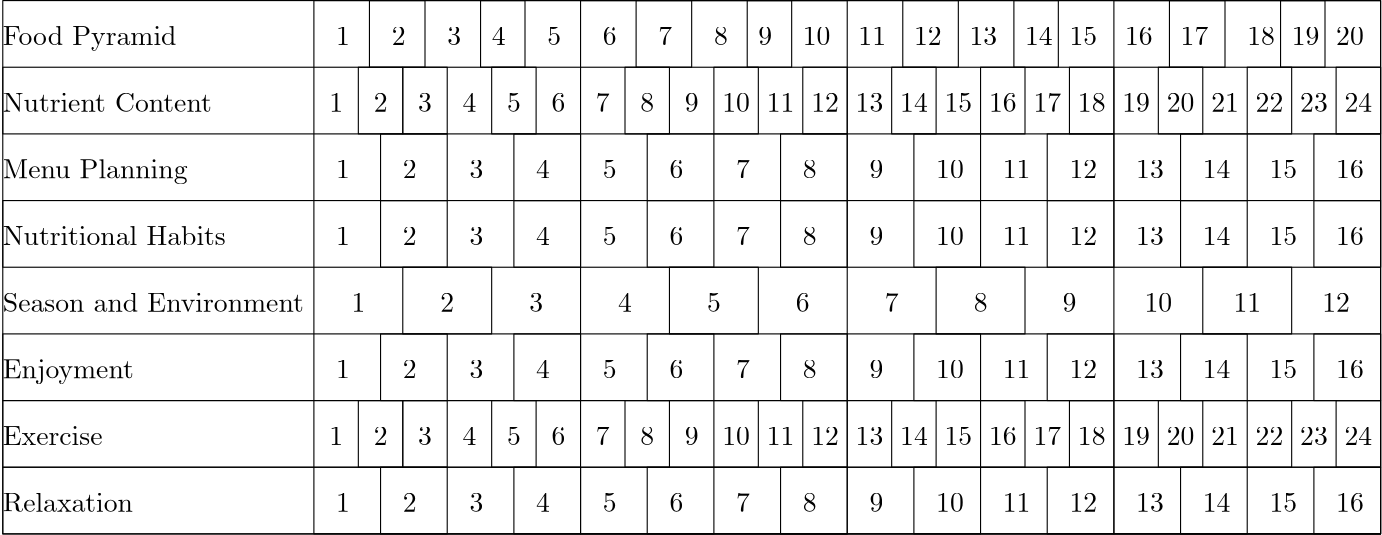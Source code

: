 <?xml version="1.0"?>
<!DOCTYPE ipe SYSTEM "ipe.dtd">
<ipe version="70218" creator="Ipe 7.2.24">
<info created="D:20240304120435" modified="D:20240304125655"/>
<ipestyle name="basic">
<symbol name="arrow/arc(spx)">
<path stroke="sym-stroke" fill="sym-stroke" pen="sym-pen">
0 0 m
-1 0.333 l
-1 -0.333 l
h
</path>
</symbol>
<symbol name="arrow/farc(spx)">
<path stroke="sym-stroke" fill="white" pen="sym-pen">
0 0 m
-1 0.333 l
-1 -0.333 l
h
</path>
</symbol>
<symbol name="arrow/ptarc(spx)">
<path stroke="sym-stroke" fill="sym-stroke" pen="sym-pen">
0 0 m
-1 0.333 l
-0.8 0 l
-1 -0.333 l
h
</path>
</symbol>
<symbol name="arrow/fptarc(spx)">
<path stroke="sym-stroke" fill="white" pen="sym-pen">
0 0 m
-1 0.333 l
-0.8 0 l
-1 -0.333 l
h
</path>
</symbol>
<symbol name="mark/circle(sx)" transformations="translations">
<path fill="sym-stroke">
0.6 0 0 0.6 0 0 e
0.4 0 0 0.4 0 0 e
</path>
</symbol>
<symbol name="mark/disk(sx)" transformations="translations">
<path fill="sym-stroke">
0.6 0 0 0.6 0 0 e
</path>
</symbol>
<symbol name="mark/fdisk(sfx)" transformations="translations">
<group>
<path fill="sym-fill">
0.5 0 0 0.5 0 0 e
</path>
<path fill="sym-stroke" fillrule="eofill">
0.6 0 0 0.6 0 0 e
0.4 0 0 0.4 0 0 e
</path>
</group>
</symbol>
<symbol name="mark/box(sx)" transformations="translations">
<path fill="sym-stroke" fillrule="eofill">
-0.6 -0.6 m
0.6 -0.6 l
0.6 0.6 l
-0.6 0.6 l
h
-0.4 -0.4 m
0.4 -0.4 l
0.4 0.4 l
-0.4 0.4 l
h
</path>
</symbol>
<symbol name="mark/square(sx)" transformations="translations">
<path fill="sym-stroke">
-0.6 -0.6 m
0.6 -0.6 l
0.6 0.6 l
-0.6 0.6 l
h
</path>
</symbol>
<symbol name="mark/fsquare(sfx)" transformations="translations">
<group>
<path fill="sym-fill">
-0.5 -0.5 m
0.5 -0.5 l
0.5 0.5 l
-0.5 0.5 l
h
</path>
<path fill="sym-stroke" fillrule="eofill">
-0.6 -0.6 m
0.6 -0.6 l
0.6 0.6 l
-0.6 0.6 l
h
-0.4 -0.4 m
0.4 -0.4 l
0.4 0.4 l
-0.4 0.4 l
h
</path>
</group>
</symbol>
<symbol name="mark/cross(sx)" transformations="translations">
<group>
<path fill="sym-stroke">
-0.43 -0.57 m
0.57 0.43 l
0.43 0.57 l
-0.57 -0.43 l
h
</path>
<path fill="sym-stroke">
-0.43 0.57 m
0.57 -0.43 l
0.43 -0.57 l
-0.57 0.43 l
h
</path>
</group>
</symbol>
<symbol name="arrow/fnormal(spx)">
<path stroke="sym-stroke" fill="white" pen="sym-pen">
0 0 m
-1 0.333 l
-1 -0.333 l
h
</path>
</symbol>
<symbol name="arrow/pointed(spx)">
<path stroke="sym-stroke" fill="sym-stroke" pen="sym-pen">
0 0 m
-1 0.333 l
-0.8 0 l
-1 -0.333 l
h
</path>
</symbol>
<symbol name="arrow/fpointed(spx)">
<path stroke="sym-stroke" fill="white" pen="sym-pen">
0 0 m
-1 0.333 l
-0.8 0 l
-1 -0.333 l
h
</path>
</symbol>
<symbol name="arrow/linear(spx)">
<path stroke="sym-stroke" pen="sym-pen">
-1 0.333 m
0 0 l
-1 -0.333 l
</path>
</symbol>
<symbol name="arrow/fdouble(spx)">
<path stroke="sym-stroke" fill="white" pen="sym-pen">
0 0 m
-1 0.333 l
-1 -0.333 l
h
-1 0 m
-2 0.333 l
-2 -0.333 l
h
</path>
</symbol>
<symbol name="arrow/double(spx)">
<path stroke="sym-stroke" fill="sym-stroke" pen="sym-pen">
0 0 m
-1 0.333 l
-1 -0.333 l
h
-1 0 m
-2 0.333 l
-2 -0.333 l
h
</path>
</symbol>
<symbol name="arrow/mid-normal(spx)">
<path stroke="sym-stroke" fill="sym-stroke" pen="sym-pen">
0.5 0 m
-0.5 0.333 l
-0.5 -0.333 l
h
</path>
</symbol>
<symbol name="arrow/mid-fnormal(spx)">
<path stroke="sym-stroke" fill="white" pen="sym-pen">
0.5 0 m
-0.5 0.333 l
-0.5 -0.333 l
h
</path>
</symbol>
<symbol name="arrow/mid-pointed(spx)">
<path stroke="sym-stroke" fill="sym-stroke" pen="sym-pen">
0.5 0 m
-0.5 0.333 l
-0.3 0 l
-0.5 -0.333 l
h
</path>
</symbol>
<symbol name="arrow/mid-fpointed(spx)">
<path stroke="sym-stroke" fill="white" pen="sym-pen">
0.5 0 m
-0.5 0.333 l
-0.3 0 l
-0.5 -0.333 l
h
</path>
</symbol>
<symbol name="arrow/mid-double(spx)">
<path stroke="sym-stroke" fill="sym-stroke" pen="sym-pen">
1 0 m
0 0.333 l
0 -0.333 l
h
0 0 m
-1 0.333 l
-1 -0.333 l
h
</path>
</symbol>
<symbol name="arrow/mid-fdouble(spx)">
<path stroke="sym-stroke" fill="white" pen="sym-pen">
1 0 m
0 0.333 l
0 -0.333 l
h
0 0 m
-1 0.333 l
-1 -0.333 l
h
</path>
</symbol>
<anglesize name="22.5 deg" value="22.5"/>
<anglesize name="30 deg" value="30"/>
<anglesize name="45 deg" value="45"/>
<anglesize name="60 deg" value="60"/>
<anglesize name="90 deg" value="90"/>
<arrowsize name="large" value="10"/>
<arrowsize name="small" value="5"/>
<arrowsize name="tiny" value="3"/>
<color name="blue" value="0 0 1"/>
<color name="brown" value="0.647 0.165 0.165"/>
<color name="darkblue" value="0 0 0.545"/>
<color name="darkcyan" value="0 0.545 0.545"/>
<color name="darkgray" value="0.663"/>
<color name="darkgreen" value="0 0.392 0"/>
<color name="darkmagenta" value="0.545 0 0.545"/>
<color name="darkorange" value="1 0.549 0"/>
<color name="darkred" value="0.545 0 0"/>
<color name="gold" value="1 0.843 0"/>
<color name="gray" value="0.745"/>
<color name="green" value="0 1 0"/>
<color name="lightblue" value="0.678 0.847 0.902"/>
<color name="lightcyan" value="0.878 1 1"/>
<color name="lightgray" value="0.827"/>
<color name="lightgreen" value="0.565 0.933 0.565"/>
<color name="lightyellow" value="1 1 0.878"/>
<color name="navy" value="0 0 0.502"/>
<color name="orange" value="1 0.647 0"/>
<color name="pink" value="1 0.753 0.796"/>
<color name="purple" value="0.627 0.125 0.941"/>
<color name="red" value="1 0 0"/>
<color name="seagreen" value="0.18 0.545 0.341"/>
<color name="turquoise" value="0.251 0.878 0.816"/>
<color name="violet" value="0.933 0.51 0.933"/>
<color name="yellow" value="1 1 0"/>
<dashstyle name="dash dot dotted" value="[4 2 1 2 1 2] 0"/>
<dashstyle name="dash dotted" value="[4 2 1 2] 0"/>
<dashstyle name="dashed" value="[4] 0"/>
<dashstyle name="dotted" value="[1 3] 0"/>
<gridsize name="10 pts (~3.5 mm)" value="10"/>
<gridsize name="14 pts (~5 mm)" value="14"/>
<gridsize name="16 pts (~6 mm)" value="16"/>
<gridsize name="20 pts (~7 mm)" value="20"/>
<gridsize name="28 pts (~10 mm)" value="28"/>
<gridsize name="32 pts (~12 mm)" value="32"/>
<gridsize name="4 pts" value="4"/>
<gridsize name="56 pts (~20 mm)" value="56"/>
<gridsize name="8 pts (~3 mm)" value="8"/>
<opacity name="10%" value="0.1"/>
<opacity name="30%" value="0.3"/>
<opacity name="50%" value="0.5"/>
<opacity name="75%" value="0.75"/>
<pen name="fat" value="1.2"/>
<pen name="heavier" value="0.8"/>
<pen name="ultrafat" value="2"/>
<symbolsize name="large" value="5"/>
<symbolsize name="small" value="2"/>
<symbolsize name="tiny" value="1.1"/>
<textsize name="Huge" value="\Huge"/>
<textsize name="LARGE" value="\LARGE"/>
<textsize name="Large" value="\Large"/>
<textsize name="footnote" value="\footnotesize"/>
<textsize name="huge" value="\huge"/>
<textsize name="large" value="\large"/>
<textsize name="small" value="\small"/>
<textsize name="tiny" value="\tiny"/>
<textstyle name="center" begin="\begin{center}" end="\end{center}"/>
<textstyle name="item" begin="\begin{itemize}\item{}" end="\end{itemize}"/>
<textstyle name="itemize" begin="\begin{itemize}" end="\end{itemize}"/>
<tiling name="falling" angle="-60" step="4" width="1"/>
<tiling name="rising" angle="30" step="4" width="1"/>
</ipestyle>
<page>
<layer name="alpha"/>
<view layers="alpha" active="alpha"/>
<text layer="alpha" transformations="translations" pos="16 816" stroke="black" type="label" width="62.571" height="6.926" depth="1.93" valign="baseline">Food Pyramid</text>
<text matrix="1 0 0 1 0 -8" transformations="translations" pos="16 800" stroke="black" type="label" width="75.301" height="6.808" depth="0" valign="baseline">Nutrient Content</text>
<text matrix="1 0 0 1 0 -16" transformations="translations" pos="16 784" stroke="black" type="label" width="66.556" height="6.926" depth="1.93" valign="baseline">Menu Planning</text>
<text matrix="1 0 0 1 0 -24" transformations="translations" pos="16 768" stroke="black" type="label" width="80.338" height="6.918" depth="0" valign="baseline">Nutritional Habits</text>
<text matrix="1 0 0 1 0 -32" transformations="translations" pos="16 752" stroke="black" type="label" width="108.427" height="6.918" depth="0" valign="baseline">Season and Environment</text>
<text matrix="1 0 0 1 0 -40" transformations="translations" pos="16 736" stroke="black" type="label" width="47.184" height="6.815" depth="1.93" valign="baseline">Enjoyment</text>
<text matrix="1 0 0 1 0 -48" transformations="translations" pos="16 720" stroke="black" type="label" width="35.921" height="6.808" depth="0" valign="baseline">Exercise</text>
<text matrix="1 0 0 1 0 -56" transformations="translations" pos="16 704" stroke="black" type="label" width="46.908" height="6.918" depth="0" valign="baseline">Relaxation</text>
<path stroke="black">
16 808 m
16 784 l
512 784 l
512 808 l
h
</path>
<path stroke="black">
16 760 m
16 736 l
512 736 l
512 760 l
h
</path>
<path stroke="black">
16 712 m
16 688 l
512 688 l
512 712 l
h
</path>
<path stroke="black">
16 664 m
16 640 l
512 640 l
512 664 l
h
</path>
<path stroke="black">
16 832 m
16 640 l
512 640 l
512 832 l
h
</path>
<path stroke="black">
128 832 m
128 640 l
512 640 l
512 832 l
h
</path>
<path stroke="black">
224 832 m
224 640 l
320 640 l
320 832 l
h
</path>
<path stroke="black">
416 832 m
416 640 l
512 640 l
512 832 l
h
</path>
<path stroke="black">
144 808 m
144 784 l
160 784 l
160 808 l
h
</path>
<path stroke="black">
160 784 m
160 808 l
176 808 l
176 784 l
h
</path>
<path stroke="black">
176 808 m
176 808 l
176 808 l
176 808 l
h
</path>
<path stroke="black">
192 784 m
192 808 l
208 808 l
208 784 l
h
</path>
<path stroke="black">
240 808 m
240 784 l
256 784 l
256 808 l
h
</path>
<path stroke="black">
272 808 m
272 784 l
288 784 l
288 808 l
h
</path>
<path stroke="black">
304 808 m
304 784 l
320 784 l
320 808 l
h
</path>
<path stroke="black">
336 808 m
336 784 l
352 784 l
352 808 l
h
</path>
<path stroke="black">
368 808 m
368 784 l
384 784 l
384 808 l
h
</path>
<path stroke="black">
400 808 m
400 784 l
416 784 l
416 808 l
h
</path>
<path stroke="black">
432 808 m
432 784 l
448 784 l
448 808 l
h
</path>
<path stroke="black">
464 808 m
464 784 l
480 784 l
480 808 l
h
</path>
<path stroke="black">
496 808 m
496 784 l
512 784 l
512 808 l
h
</path>
<text transformations="translations" pos="136 792" stroke="black" type="label" width="4.981" height="6.42" depth="0" halign="center" valign="baseline">1</text>
<text matrix="1 0 0 1 0 -8" transformations="translations" pos="152 800" stroke="black" type="label" width="4.981" height="6.42" depth="0" halign="center" valign="baseline">2</text>
<text transformations="translations" pos="168 792" stroke="black" type="label" width="4.981" height="6.42" depth="0" halign="center" valign="baseline">3</text>
<text transformations="translations" pos="184 792" stroke="black" type="label" width="4.981" height="6.42" depth="0" halign="center" valign="baseline">4</text>
<text transformations="translations" pos="200 792" stroke="black" type="label" width="4.981" height="6.42" depth="0" halign="center" valign="baseline">5</text>
<text transformations="translations" pos="216 792" stroke="black" type="label" width="4.981" height="6.42" depth="0" halign="center" valign="baseline">6</text>
<text transformations="translations" pos="232 792" stroke="black" type="label" width="4.981" height="6.42" depth="0" halign="center" valign="baseline">7</text>
<text transformations="translations" pos="248 792" stroke="black" type="label" width="4.981" height="6.42" depth="0" halign="center" valign="baseline">8</text>
<text transformations="translations" pos="264 792" stroke="black" type="label" width="4.981" height="6.42" depth="0" halign="center" valign="baseline">9</text>
<text transformations="translations" pos="280 792" stroke="black" type="label" width="9.963" height="6.42" depth="0" halign="center" valign="baseline">10</text>
<text matrix="1 0 0 1 8 0" transformations="translations" pos="288 792" stroke="black" type="label" width="9.963" height="6.42" depth="0" halign="center" valign="baseline">11</text>
<text matrix="1 0 0 1 8 0" transformations="translations" pos="304 792" stroke="black" type="label" width="9.963" height="6.42" depth="0" halign="center" valign="baseline">12</text>
<text matrix="1 0 0 1 8 0" transformations="translations" pos="320 792" stroke="black" type="label" width="9.963" height="6.42" depth="0" halign="center" valign="baseline">13</text>
<text matrix="1 0 0 1 8 0" transformations="translations" pos="336 792" stroke="black" type="label" width="9.963" height="6.42" depth="0" halign="center" valign="baseline">14</text>
<text matrix="1 0 0 1 8 0" transformations="translations" pos="352 792" stroke="black" type="label" width="9.963" height="6.42" depth="0" halign="center" valign="baseline">15</text>
<text matrix="1 0 0 1 8 0" transformations="translations" pos="368 792" stroke="black" type="label" width="9.963" height="6.42" depth="0" halign="center" valign="baseline">16</text>
<text matrix="1 0 0 1 8 0" transformations="translations" pos="384 792" stroke="black" type="label" width="9.963" height="6.42" depth="0" halign="center" valign="baseline">17</text>
<text matrix="1 0 0 1 8 0" transformations="translations" pos="400 792" stroke="black" type="label" width="9.963" height="6.42" depth="0" halign="center" valign="baseline">18</text>
<text matrix="1 0 0 1 8 0" transformations="translations" pos="416 792" stroke="black" type="label" width="9.963" height="6.42" depth="0" halign="center" valign="baseline">19</text>
<text matrix="1 0 0 1 8 0" transformations="translations" pos="432 792" stroke="black" type="label" width="9.963" height="6.42" depth="0" halign="center" valign="baseline">20</text>
<text matrix="1 0 0 1 8 0" transformations="translations" pos="448 792" stroke="black" type="label" width="9.963" height="6.42" depth="0" halign="center" valign="baseline">21</text>
<text matrix="1 0 0 1 8 0" transformations="translations" pos="464 792" stroke="black" type="label" width="9.963" height="6.42" depth="0" halign="center" valign="baseline">22</text>
<text matrix="1 0 0 1 8 0" transformations="translations" pos="480 792" stroke="black" type="label" width="9.963" height="6.42" depth="0" halign="center" valign="baseline">23</text>
<text matrix="1 0 0 1 8 0" transformations="translations" pos="496 792" stroke="black" type="label" width="9.963" height="6.42" depth="0" halign="center" valign="baseline">24</text>
<path matrix="1 0 0 1 0 -120" stroke="black">
16 808 m
16 784 l
512 784 l
512 808 l
h
</path>
<path matrix="1 0 0 1 0 -120" stroke="black">
144 808 m
144 784 l
160 784 l
160 808 l
h
</path>
<path matrix="1 0 0 1 0 -120" stroke="black">
160 784 m
160 808 l
176 808 l
176 784 l
h
</path>
<path matrix="1 0 0 1 0 -120" stroke="black">
176 808 m
176 808 l
176 808 l
176 808 l
h
</path>
<path matrix="1 0 0 1 0 -120" stroke="black">
192 784 m
192 808 l
208 808 l
208 784 l
h
</path>
<path matrix="1 0 0 1 0 -120" stroke="black">
240 808 m
240 784 l
256 784 l
256 808 l
h
</path>
<path matrix="1 0 0 1 0 -120" stroke="black">
272 808 m
272 784 l
288 784 l
288 808 l
h
</path>
<path matrix="1 0 0 1 0 -120" stroke="black">
304 808 m
304 784 l
320 784 l
320 808 l
h
</path>
<path matrix="1 0 0 1 0 -120" stroke="black">
336 808 m
336 784 l
352 784 l
352 808 l
h
</path>
<path matrix="1 0 0 1 0 -120" stroke="black">
368 808 m
368 784 l
384 784 l
384 808 l
h
</path>
<path matrix="1 0 0 1 0 -120" stroke="black">
400 808 m
400 784 l
416 784 l
416 808 l
h
</path>
<path matrix="1 0 0 1 0 -120" stroke="black">
432 808 m
432 784 l
448 784 l
448 808 l
h
</path>
<path matrix="1 0 0 1 0 -120" stroke="black">
464 808 m
464 784 l
480 784 l
480 808 l
h
</path>
<path matrix="1 0 0 1 0 -120" stroke="black">
496 808 m
496 784 l
512 784 l
512 808 l
h
</path>
<text matrix="1 0 0 1 0 -120" transformations="translations" pos="136 792" stroke="black" type="label" width="4.981" height="6.42" depth="0" halign="center" valign="baseline">1</text>
<text matrix="1 0 0 1 0 -128" transformations="translations" pos="152 800" stroke="black" type="label" width="4.981" height="6.42" depth="0" halign="center" valign="baseline">2</text>
<text matrix="1 0 0 1 0 -120" transformations="translations" pos="168 792" stroke="black" type="label" width="4.981" height="6.42" depth="0" halign="center" valign="baseline">3</text>
<text matrix="1 0 0 1 0 -120" transformations="translations" pos="184 792" stroke="black" type="label" width="4.981" height="6.42" depth="0" halign="center" valign="baseline">4</text>
<text matrix="1 0 0 1 0 -120" transformations="translations" pos="200 792" stroke="black" type="label" width="4.981" height="6.42" depth="0" halign="center" valign="baseline">5</text>
<text matrix="1 0 0 1 0 -120" transformations="translations" pos="216 792" stroke="black" type="label" width="4.981" height="6.42" depth="0" halign="center" valign="baseline">6</text>
<text matrix="1 0 0 1 0 -120" transformations="translations" pos="232 792" stroke="black" type="label" width="4.981" height="6.42" depth="0" halign="center" valign="baseline">7</text>
<text matrix="1 0 0 1 0 -120" transformations="translations" pos="248 792" stroke="black" type="label" width="4.981" height="6.42" depth="0" halign="center" valign="baseline">8</text>
<text matrix="1 0 0 1 0 -120" transformations="translations" pos="264 792" stroke="black" type="label" width="4.981" height="6.42" depth="0" halign="center" valign="baseline">9</text>
<text matrix="1 0 0 1 0 -120" transformations="translations" pos="280 792" stroke="black" type="label" width="9.963" height="6.42" depth="0" halign="center" valign="baseline">10</text>
<text matrix="1 0 0 1 8 -120" transformations="translations" pos="288 792" stroke="black" type="label" width="9.963" height="6.42" depth="0" halign="center" valign="baseline">11</text>
<text matrix="1 0 0 1 8 -120" transformations="translations" pos="304 792" stroke="black" type="label" width="9.963" height="6.42" depth="0" halign="center" valign="baseline">12</text>
<text matrix="1 0 0 1 8 -120" transformations="translations" pos="320 792" stroke="black" type="label" width="9.963" height="6.42" depth="0" halign="center" valign="baseline">13</text>
<text matrix="1 0 0 1 8 -120" transformations="translations" pos="336 792" stroke="black" type="label" width="9.963" height="6.42" depth="0" halign="center" valign="baseline">14</text>
<text matrix="1 0 0 1 8 -120" transformations="translations" pos="352 792" stroke="black" type="label" width="9.963" height="6.42" depth="0" halign="center" valign="baseline">15</text>
<text matrix="1 0 0 1 8 -120" transformations="translations" pos="368 792" stroke="black" type="label" width="9.963" height="6.42" depth="0" halign="center" valign="baseline">16</text>
<text matrix="1 0 0 1 8 -120" transformations="translations" pos="384 792" stroke="black" type="label" width="9.963" height="6.42" depth="0" halign="center" valign="baseline">17</text>
<text matrix="1 0 0 1 8 -120" transformations="translations" pos="400 792" stroke="black" type="label" width="9.963" height="6.42" depth="0" halign="center" valign="baseline">18</text>
<text matrix="1 0 0 1 8 -120" transformations="translations" pos="416 792" stroke="black" type="label" width="9.963" height="6.42" depth="0" halign="center" valign="baseline">19</text>
<text matrix="1 0 0 1 8 -120" transformations="translations" pos="432 792" stroke="black" type="label" width="9.963" height="6.42" depth="0" halign="center" valign="baseline">20</text>
<text matrix="1 0 0 1 8 -120" transformations="translations" pos="448 792" stroke="black" type="label" width="9.963" height="6.42" depth="0" halign="center" valign="baseline">21</text>
<text matrix="1 0 0 1 8 -120" transformations="translations" pos="464 792" stroke="black" type="label" width="9.963" height="6.42" depth="0" halign="center" valign="baseline">22</text>
<text matrix="1 0 0 1 8 -120" transformations="translations" pos="480 792" stroke="black" type="label" width="9.963" height="6.42" depth="0" halign="center" valign="baseline">23</text>
<text matrix="1 0 0 1 8 -120" transformations="translations" pos="496 792" stroke="black" type="label" width="9.963" height="6.42" depth="0" halign="center" valign="baseline">24</text>
<path stroke="black">
152 784 m
152 760 l
176 760 l
176 784 l
h
</path>
<path stroke="black">
200 784 m
200 760 l
224 760 l
224 784 l
h
</path>
<path stroke="black">
248 784 m
248 760 l
272 760 l
272 784 l
h
</path>
<path stroke="black">
296 784 m
296 760 l
320 760 l
320 784 l
h
</path>
<path stroke="black">
344 784 m
344 760 l
368 760 l
368 784 l
h
</path>
<path stroke="black">
392 784 m
392 760 l
416 760 l
416 784 l
h
</path>
<path stroke="black">
440 784 m
440 760 l
464 760 l
464 784 l
h
</path>
<path stroke="black">
488 784 m
488 760 l
512 760 l
512 784 l
h
</path>
<text transformations="translations" pos="136 768" stroke="black" type="label" width="4.981" height="6.42" depth="0" valign="baseline">1</text>
<text transformations="translations" pos="160 768" stroke="black" type="label" width="4.981" height="6.42" depth="0" valign="baseline">2</text>
<text transformations="translations" pos="184 768" stroke="black" type="label" width="4.981" height="6.42" depth="0" valign="baseline">3</text>
<text transformations="translations" pos="208 768" stroke="black" type="label" width="4.981" height="6.42" depth="0" valign="baseline">4</text>
<text transformations="translations" pos="232 768" stroke="black" type="label" width="4.981" height="6.42" depth="0" valign="baseline">5</text>
<text transformations="translations" pos="256 768" stroke="black" type="label" width="4.981" height="6.42" depth="0" valign="baseline">6</text>
<text transformations="translations" pos="280 768" stroke="black" type="label" width="4.981" height="6.42" depth="0" valign="baseline">7</text>
<text transformations="translations" pos="304 768" stroke="black" type="label" width="4.981" height="6.42" depth="0" valign="baseline">8</text>
<text transformations="translations" pos="328 768" stroke="black" type="label" width="4.981" height="6.42" depth="0" valign="baseline">9</text>
<text transformations="translations" pos="352 768" stroke="black" type="label" width="9.963" height="6.42" depth="0" valign="baseline">10</text>
<text transformations="translations" pos="376 768" stroke="black" type="label" width="9.963" height="6.42" depth="0" valign="baseline">11</text>
<text transformations="translations" pos="400 768" stroke="black" type="label" width="9.963" height="6.42" depth="0" valign="baseline">12</text>
<text transformations="translations" pos="424 768" stroke="black" type="label" width="9.963" height="6.42" depth="0" valign="baseline">13</text>
<text transformations="translations" pos="448 768" stroke="black" type="label" width="9.963" height="6.42" depth="0" valign="baseline">14</text>
<text transformations="translations" pos="472 768" stroke="black" type="label" width="9.963" height="6.42" depth="0" valign="baseline">15</text>
<text transformations="translations" pos="496 768" stroke="black" type="label" width="9.963" height="6.42" depth="0" valign="baseline">16</text>
<path matrix="1 0 0 1 0 -120" stroke="black">
152 784 m
152 760 l
176 760 l
176 784 l
h
</path>
<path matrix="1 0 0 1 0 -120" stroke="black">
200 784 m
200 760 l
224 760 l
224 784 l
h
</path>
<path matrix="1 0 0 1 0 -120" stroke="black">
248 784 m
248 760 l
272 760 l
272 784 l
h
</path>
<path matrix="1 0 0 1 0 -120" stroke="black">
296 784 m
296 760 l
320 760 l
320 784 l
h
</path>
<path matrix="1 0 0 1 0 -120" stroke="black">
344 784 m
344 760 l
368 760 l
368 784 l
h
</path>
<path matrix="1 0 0 1 0 -120" stroke="black">
392 784 m
392 760 l
416 760 l
416 784 l
h
</path>
<path matrix="1 0 0 1 0 -120" stroke="black">
440 784 m
440 760 l
464 760 l
464 784 l
h
</path>
<path matrix="1 0 0 1 0 -120" stroke="black">
488 784 m
488 760 l
512 760 l
512 784 l
h
</path>
<text matrix="1 0 0 1 0 -120" transformations="translations" pos="136 768" stroke="black" type="label" width="4.981" height="6.42" depth="0" valign="baseline">1</text>
<text matrix="1 0 0 1 0 -120" transformations="translations" pos="160 768" stroke="black" type="label" width="4.981" height="6.42" depth="0" valign="baseline">2</text>
<text matrix="1 0 0 1 0 -120" transformations="translations" pos="184 768" stroke="black" type="label" width="4.981" height="6.42" depth="0" valign="baseline">3</text>
<text matrix="1 0 0 1 0 -120" transformations="translations" pos="208 768" stroke="black" type="label" width="4.981" height="6.42" depth="0" valign="baseline">4</text>
<text matrix="1 0 0 1 0 -120" transformations="translations" pos="232 768" stroke="black" type="label" width="4.981" height="6.42" depth="0" valign="baseline">5</text>
<text matrix="1 0 0 1 0 -120" transformations="translations" pos="256 768" stroke="black" type="label" width="4.981" height="6.42" depth="0" valign="baseline">6</text>
<text matrix="1 0 0 1 0 -120" transformations="translations" pos="280 768" stroke="black" type="label" width="4.981" height="6.42" depth="0" valign="baseline">7</text>
<text matrix="1 0 0 1 0 -120" transformations="translations" pos="304 768" stroke="black" type="label" width="4.981" height="6.42" depth="0" valign="baseline">8</text>
<text matrix="1 0 0 1 0 -120" transformations="translations" pos="328 768" stroke="black" type="label" width="4.981" height="6.42" depth="0" valign="baseline">9</text>
<text matrix="1 0 0 1 0 -120" transformations="translations" pos="352 768" stroke="black" type="label" width="9.963" height="6.42" depth="0" valign="baseline">10</text>
<text matrix="1 0 0 1 0 -120" transformations="translations" pos="376 768" stroke="black" type="label" width="9.963" height="6.42" depth="0" valign="baseline">11</text>
<text matrix="1 0 0 1 0 -120" transformations="translations" pos="400 768" stroke="black" type="label" width="9.963" height="6.42" depth="0" valign="baseline">12</text>
<text matrix="1 0 0 1 0 -120" transformations="translations" pos="424 768" stroke="black" type="label" width="9.963" height="6.42" depth="0" valign="baseline">13</text>
<text matrix="1 0 0 1 0 -120" transformations="translations" pos="448 768" stroke="black" type="label" width="9.963" height="6.42" depth="0" valign="baseline">14</text>
<text matrix="1 0 0 1 0 -120" transformations="translations" pos="472 768" stroke="black" type="label" width="9.963" height="6.42" depth="0" valign="baseline">15</text>
<text matrix="1 0 0 1 0 -120" transformations="translations" pos="496 768" stroke="black" type="label" width="9.963" height="6.42" depth="0" valign="baseline">16</text>
<path matrix="1 0 0 1 0 -24" stroke="black">
152 784 m
152 760 l
176 760 l
176 784 l
h
</path>
<path matrix="1 0 0 1 0 -24" stroke="black">
200 784 m
200 760 l
224 760 l
224 784 l
h
</path>
<path matrix="1 0 0 1 0 -24" stroke="black">
248 784 m
248 760 l
272 760 l
272 784 l
h
</path>
<path matrix="1 0 0 1 0 -24" stroke="black">
296 784 m
296 760 l
320 760 l
320 784 l
h
</path>
<path matrix="1 0 0 1 0 -24" stroke="black">
344 784 m
344 760 l
368 760 l
368 784 l
h
</path>
<path matrix="1 0 0 1 0 -24" stroke="black">
392 784 m
392 760 l
416 760 l
416 784 l
h
</path>
<path matrix="1 0 0 1 0 -24" stroke="black">
440 784 m
440 760 l
464 760 l
464 784 l
h
</path>
<path matrix="1 0 0 1 0 -24" stroke="black">
488 784 m
488 760 l
512 760 l
512 784 l
h
</path>
<text matrix="1 0 0 1 0 -24" transformations="translations" pos="136 768" stroke="black" type="label" width="4.981" height="6.42" depth="0" valign="baseline">1</text>
<text matrix="1 0 0 1 0 -24" transformations="translations" pos="160 768" stroke="black" type="label" width="4.981" height="6.42" depth="0" valign="baseline">2</text>
<text matrix="1 0 0 1 0 -24" transformations="translations" pos="184 768" stroke="black" type="label" width="4.981" height="6.42" depth="0" valign="baseline">3</text>
<text matrix="1 0 0 1 0 -24" transformations="translations" pos="208 768" stroke="black" type="label" width="4.981" height="6.42" depth="0" valign="baseline">4</text>
<text matrix="1 0 0 1 0 -24" transformations="translations" pos="232 768" stroke="black" type="label" width="4.981" height="6.42" depth="0" valign="baseline">5</text>
<text matrix="1 0 0 1 0 -24" transformations="translations" pos="256 768" stroke="black" type="label" width="4.981" height="6.42" depth="0" valign="baseline">6</text>
<text matrix="1 0 0 1 0 -24" transformations="translations" pos="280 768" stroke="black" type="label" width="4.981" height="6.42" depth="0" valign="baseline">7</text>
<text matrix="1 0 0 1 0 -24" transformations="translations" pos="304 768" stroke="black" type="label" width="4.981" height="6.42" depth="0" valign="baseline">8</text>
<text matrix="1 0 0 1 0 -24" transformations="translations" pos="328 768" stroke="black" type="label" width="4.981" height="6.42" depth="0" valign="baseline">9</text>
<text matrix="1 0 0 1 0 -24" transformations="translations" pos="352 768" stroke="black" type="label" width="9.963" height="6.42" depth="0" valign="baseline">10</text>
<text matrix="1 0 0 1 0 -24" transformations="translations" pos="376 768" stroke="black" type="label" width="9.963" height="6.42" depth="0" valign="baseline">11</text>
<text matrix="1 0 0 1 0 -24" transformations="translations" pos="400 768" stroke="black" type="label" width="9.963" height="6.42" depth="0" valign="baseline">12</text>
<text matrix="1 0 0 1 0 -24" transformations="translations" pos="424 768" stroke="black" type="label" width="9.963" height="6.42" depth="0" valign="baseline">13</text>
<text matrix="1 0 0 1 0 -24" transformations="translations" pos="448 768" stroke="black" type="label" width="9.963" height="6.42" depth="0" valign="baseline">14</text>
<text matrix="1 0 0 1 0 -24" transformations="translations" pos="472 768" stroke="black" type="label" width="9.963" height="6.42" depth="0" valign="baseline">15</text>
<text matrix="1 0 0 1 0 -24" transformations="translations" pos="496 768" stroke="black" type="label" width="9.963" height="6.42" depth="0" valign="baseline">16</text>
<path matrix="1 0 0 1 0 -72" stroke="black">
152 784 m
152 760 l
176 760 l
176 784 l
h
</path>
<path matrix="1 0 0 1 0 -72" stroke="black">
200 784 m
200 760 l
224 760 l
224 784 l
h
</path>
<path matrix="1 0 0 1 0 -72" stroke="black">
248 784 m
248 760 l
272 760 l
272 784 l
h
</path>
<path matrix="1 0 0 1 0 -72" stroke="black">
296 784 m
296 760 l
320 760 l
320 784 l
h
</path>
<path matrix="1 0 0 1 0 -72" stroke="black">
344 784 m
344 760 l
368 760 l
368 784 l
h
</path>
<path matrix="1 0 0 1 0 -72" stroke="black">
392 784 m
392 760 l
416 760 l
416 784 l
h
</path>
<path matrix="1 0 0 1 0 -72" stroke="black">
440 784 m
440 760 l
464 760 l
464 784 l
h
</path>
<path matrix="1 0 0 1 0 -72" stroke="black">
488 784 m
488 760 l
512 760 l
512 784 l
h
</path>
<text matrix="1 0 0 1 0 -72" transformations="translations" pos="136 768" stroke="black" type="label" width="4.981" height="6.42" depth="0" valign="baseline">1</text>
<text matrix="1 0 0 1 0 -72" transformations="translations" pos="160 768" stroke="black" type="label" width="4.981" height="6.42" depth="0" valign="baseline">2</text>
<text matrix="1 0 0 1 0 -72" transformations="translations" pos="184 768" stroke="black" type="label" width="4.981" height="6.42" depth="0" valign="baseline">3</text>
<text matrix="1 0 0 1 0 -72" transformations="translations" pos="208 768" stroke="black" type="label" width="4.981" height="6.42" depth="0" valign="baseline">4</text>
<text matrix="1 0 0 1 0 -72" transformations="translations" pos="232 768" stroke="black" type="label" width="4.981" height="6.42" depth="0" valign="baseline">5</text>
<text matrix="1 0 0 1 0 -72" transformations="translations" pos="256 768" stroke="black" type="label" width="4.981" height="6.42" depth="0" valign="baseline">6</text>
<text matrix="1 0 0 1 0 -72" transformations="translations" pos="280 768" stroke="black" type="label" width="4.981" height="6.42" depth="0" valign="baseline">7</text>
<text matrix="1 0 0 1 0 -72" transformations="translations" pos="304 768" stroke="black" type="label" width="4.981" height="6.42" depth="0" valign="baseline">8</text>
<text matrix="1 0 0 1 0 -72" transformations="translations" pos="328 768" stroke="black" type="label" width="4.981" height="6.42" depth="0" valign="baseline">9</text>
<text matrix="1 0 0 1 0 -72" transformations="translations" pos="352 768" stroke="black" type="label" width="9.963" height="6.42" depth="0" valign="baseline">10</text>
<text matrix="1 0 0 1 0 -72" transformations="translations" pos="376 768" stroke="black" type="label" width="9.963" height="6.42" depth="0" valign="baseline">11</text>
<text matrix="1 0 0 1 0 -72" transformations="translations" pos="400 768" stroke="black" type="label" width="9.963" height="6.42" depth="0" valign="baseline">12</text>
<text matrix="1 0 0 1 0 -72" transformations="translations" pos="424 768" stroke="black" type="label" width="9.963" height="6.42" depth="0" valign="baseline">13</text>
<text matrix="1 0 0 1 0 -72" transformations="translations" pos="448 768" stroke="black" type="label" width="9.963" height="6.42" depth="0" valign="baseline">14</text>
<text matrix="1 0 0 1 0 -72" transformations="translations" pos="472 768" stroke="black" type="label" width="9.963" height="6.42" depth="0" valign="baseline">15</text>
<text matrix="1 0 0 1 0 -72" transformations="translations" pos="496 768" stroke="black" type="label" width="9.963" height="6.42" depth="0" valign="baseline">16</text>
<path stroke="black">
160 736 m
160 712 l
192 712 l
192 736 l
h
</path>
<path stroke="black">
256 736 m
256 712 l
288 712 l
288 736 l
h
</path>
<path stroke="black">
352 736 m
352 712 l
384 712 l
384 736 l
h
</path>
<path stroke="black">
448 736 m
448 712 l
480 712 l
480 736 l
h
</path>
<text transformations="translations" pos="144 720" stroke="black" type="label" width="4.981" height="6.42" depth="0" halign="center" valign="baseline">1</text>
<text transformations="translations" pos="176 720" stroke="black" type="label" width="4.981" height="6.42" depth="0" halign="center" valign="baseline">2</text>
<text transformations="translations" pos="208 720" stroke="black" type="label" width="4.981" height="6.42" depth="0" halign="center" valign="baseline">3</text>
<text transformations="translations" pos="240 720" stroke="black" type="label" width="4.981" height="6.42" depth="0" halign="center" valign="baseline">4</text>
<text transformations="translations" pos="272 720" stroke="black" type="label" width="4.981" height="6.42" depth="0" halign="center" valign="baseline">5</text>
<text transformations="translations" pos="304 720" stroke="black" type="label" width="4.981" height="6.42" depth="0" halign="center" valign="baseline">6</text>
<text transformations="translations" pos="336 720" stroke="black" type="label" width="4.981" height="6.42" depth="0" halign="center" valign="baseline">7</text>
<text transformations="translations" pos="368 720" stroke="black" type="label" width="4.981" height="6.42" depth="0" halign="center" valign="baseline">8</text>
<text transformations="translations" pos="400 720" stroke="black" type="label" width="4.981" height="6.42" depth="0" halign="center" valign="baseline">9</text>
<text transformations="translations" pos="432 720" stroke="black" type="label" width="9.963" height="6.42" depth="0" halign="center" valign="baseline">10</text>
<text transformations="translations" pos="464 720" stroke="black" type="label" width="9.963" height="6.42" depth="0" halign="center" valign="baseline">11</text>
<text transformations="translations" pos="496 720" stroke="black" type="label" width="9.963" height="6.42" depth="0" halign="center" valign="baseline">12</text>
<path stroke="black">
148 832 m
148 808 l
168 808 l
168 832 l
h
</path>
<path stroke="black">
188 808 m
188 832 l
204 832 l
204 808 l
h
</path>
<path stroke="black">
204 832 m
204 832 l
204 832 l
204 832 l
h
</path>
<path matrix="1 0 0 1 96 0" stroke="black">
176 808 m
176 808 l
176 808 l
176 808 l
h
</path>
<path matrix="1 0 0 1 96 0" stroke="black">
148 832 m
148 808 l
168 808 l
168 832 l
h
</path>
<path matrix="1 0 0 1 96 0" stroke="black">
188 808 m
188 832 l
204 832 l
204 808 l
h
</path>
<path matrix="1 0 0 1 96 0" stroke="black">
204 832 m
204 832 l
204 832 l
204 832 l
h
</path>
<path matrix="1 0 0 1 192 0" stroke="black">
176 808 m
176 808 l
176 808 l
176 808 l
h
</path>
<path matrix="1 0 0 1 192 0" stroke="black">
148 832 m
148 808 l
168 808 l
168 832 l
h
</path>
<path matrix="1 0 0 1 192 0" stroke="black">
188 808 m
188 832 l
204 832 l
204 808 l
h
</path>
<path matrix="1 0 0 1 192 0" stroke="black">
204 832 m
204 832 l
204 832 l
204 832 l
h
</path>
<path matrix="1 0 0 1 288 0" stroke="black">
176 808 m
176 808 l
176 808 l
176 808 l
h
</path>
<path matrix="1 0 0 1 288 0" stroke="black">
148 832 m
148 808 l
168 808 l
168 832 l
h
</path>
<path matrix="1 0 0 1 288 0" stroke="black">
188 808 m
188 832 l
204 832 l
204 808 l
h
</path>
<path matrix="1 0 0 1 288 0" stroke="black">
204 832 m
204 832 l
204 832 l
204 832 l
h
</path>
<text transformations="translations" pos="136 816" stroke="black" type="label" width="4.981" height="6.42" depth="0" valign="baseline">1</text>
<text transformations="translations" pos="156 816" stroke="black" type="label" width="4.981" height="6.42" depth="0" valign="baseline">2</text>
<text transformations="translations" pos="176 816" stroke="black" type="label" width="4.981" height="6.42" depth="0" valign="baseline">3</text>
<text transformations="translations" pos="192 816" stroke="black" type="label" width="4.981" height="6.42" depth="0" valign="baseline">4</text>
<text transformations="translations" pos="212 816" stroke="black" type="label" width="4.981" height="6.42" depth="0" valign="baseline">5</text>
<text transformations="translations" pos="232 816" stroke="black" type="label" width="4.981" height="6.42" depth="0" valign="baseline">6</text>
<text transformations="translations" pos="252 816" stroke="black" type="label" width="4.981" height="6.42" depth="0" valign="baseline">7</text>
<text transformations="translations" pos="272 816" stroke="black" type="label" width="4.981" height="6.42" depth="0" valign="baseline">8</text>
<text transformations="translations" pos="288 816" stroke="black" type="label" width="4.981" height="6.42" depth="0" valign="baseline">9</text>
<text transformations="translations" pos="304 816" stroke="black" type="label" width="9.963" height="6.42" depth="0" valign="baseline">10</text>
<text transformations="translations" pos="324 816" stroke="black" type="label" width="9.963" height="6.42" depth="0" valign="baseline">11</text>
<text transformations="translations" pos="344 816" stroke="black" type="label" width="9.963" height="6.42" depth="0" valign="baseline">12</text>
<text transformations="translations" pos="364 816" stroke="black" type="label" width="9.963" height="6.42" depth="0" valign="baseline">13</text>
<text transformations="translations" pos="384 816" stroke="black" type="label" width="9.963" height="6.42" depth="0" valign="baseline">14</text>
<text transformations="translations" pos="400 816" stroke="black" type="label" width="9.963" height="6.42" depth="0" valign="baseline">15</text>
<text transformations="translations" pos="420 816" stroke="black" type="label" width="9.963" height="6.42" depth="0" valign="baseline">16</text>
<text transformations="translations" pos="440 816" stroke="black" type="label" width="9.963" height="6.42" depth="0" valign="baseline">17</text>
<text transformations="translations" pos="464 816" stroke="black" type="label" width="9.963" height="6.42" depth="0" valign="baseline">18</text>
<text transformations="translations" pos="480 816" stroke="black" type="label" width="9.963" height="6.42" depth="0" valign="baseline">19</text>
<text transformations="translations" pos="496 816" stroke="black" type="label" width="9.963" height="6.42" depth="0" valign="baseline">20</text>
</page>
</ipe>

